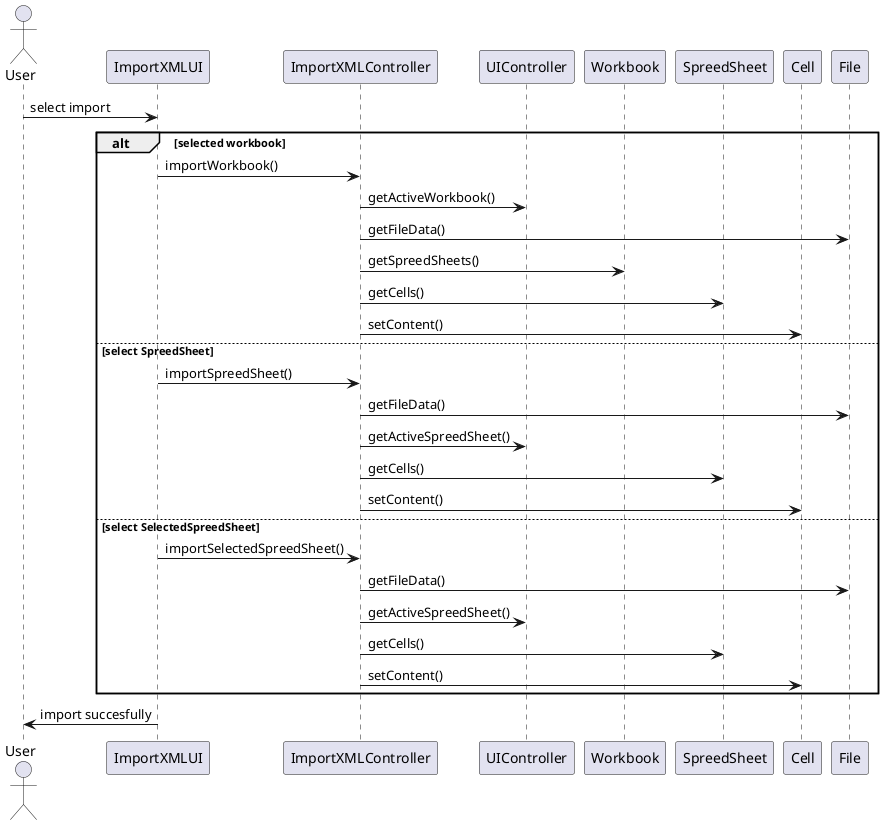 @startuml doc-files/lang08.3_Import_design.png

actor User
participant "ImportXMLUI" as ImportXMLUI
participant "ImportXMLController" as ImportXMLController
participant "UIController" as UIController
participant "Workbook" as Workbook
participant "SpreedSheet" as SpreedSheet
participant "Cell" as Cell
participant "File" as File

User->ImportXMLUI:select import

alt selected workbook
	ImportXMLUI->ImportXMLController:importWorkbook()
	ImportXMLController->UIController:getActiveWorkbook()
	ImportXMLController->File:getFileData()
	ImportXMLController->Workbook:getSpreedSheets()
	ImportXMLController->SpreedSheet:getCells()
	ImportXMLController->Cell:setContent()
else select SpreedSheet

	ImportXMLUI->ImportXMLController:importSpreedSheet()
	ImportXMLController->File:getFileData()
	ImportXMLController->UIController:getActiveSpreedSheet()
	ImportXMLController->SpreedSheet:getCells()
	ImportXMLController->Cell:setContent()
else select SelectedSpreedSheet
	ImportXMLUI->ImportXMLController:importSelectedSpreedSheet()
	ImportXMLController->File:getFileData()
		ImportXMLController->UIController:getActiveSpreedSheet()
	ImportXMLController->SpreedSheet:getCells()
	ImportXMLController->Cell:setContent()
end
ImportXMLUI->User:import succesfully
@enduml

